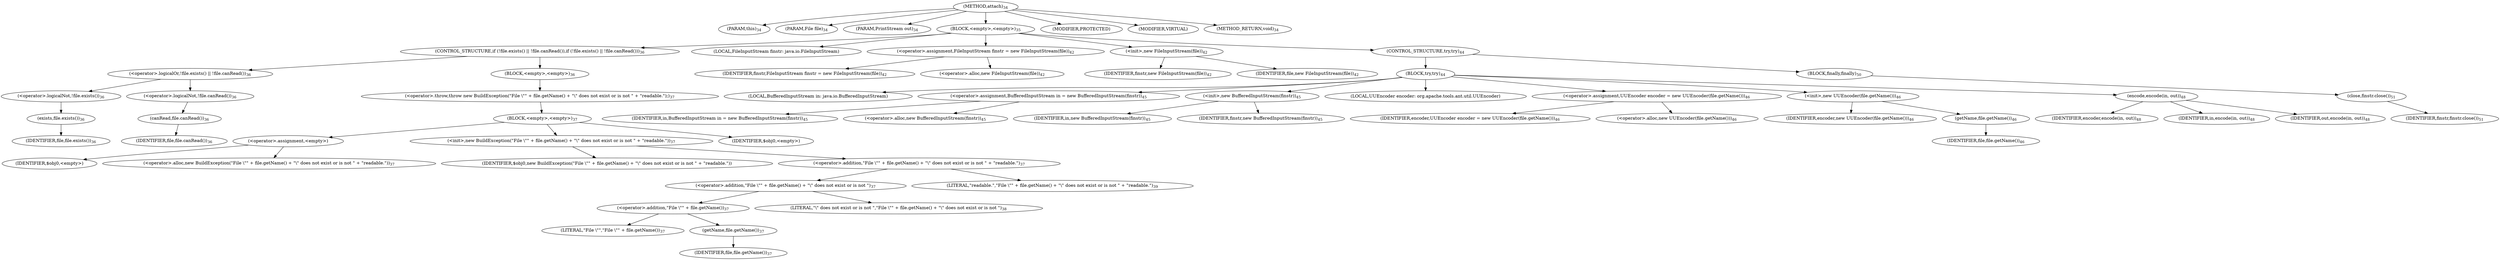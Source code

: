 digraph "attach" {  
"13" [label = <(METHOD,attach)<SUB>34</SUB>> ]
"14" [label = <(PARAM,this)<SUB>34</SUB>> ]
"15" [label = <(PARAM,File file)<SUB>34</SUB>> ]
"16" [label = <(PARAM,PrintStream out)<SUB>34</SUB>> ]
"17" [label = <(BLOCK,&lt;empty&gt;,&lt;empty&gt;)<SUB>35</SUB>> ]
"18" [label = <(CONTROL_STRUCTURE,if (!file.exists() || !file.canRead()),if (!file.exists() || !file.canRead()))<SUB>36</SUB>> ]
"19" [label = <(&lt;operator&gt;.logicalOr,!file.exists() || !file.canRead())<SUB>36</SUB>> ]
"20" [label = <(&lt;operator&gt;.logicalNot,!file.exists())<SUB>36</SUB>> ]
"21" [label = <(exists,file.exists())<SUB>36</SUB>> ]
"22" [label = <(IDENTIFIER,file,file.exists())<SUB>36</SUB>> ]
"23" [label = <(&lt;operator&gt;.logicalNot,!file.canRead())<SUB>36</SUB>> ]
"24" [label = <(canRead,file.canRead())<SUB>36</SUB>> ]
"25" [label = <(IDENTIFIER,file,file.canRead())<SUB>36</SUB>> ]
"26" [label = <(BLOCK,&lt;empty&gt;,&lt;empty&gt;)<SUB>36</SUB>> ]
"27" [label = <(&lt;operator&gt;.throw,throw new BuildException(&quot;File \&quot;&quot; + file.getName() + &quot;\&quot; does not exist or is not &quot; + &quot;readable.&quot;);)<SUB>37</SUB>> ]
"28" [label = <(BLOCK,&lt;empty&gt;,&lt;empty&gt;)<SUB>37</SUB>> ]
"29" [label = <(&lt;operator&gt;.assignment,&lt;empty&gt;)> ]
"30" [label = <(IDENTIFIER,$obj0,&lt;empty&gt;)> ]
"31" [label = <(&lt;operator&gt;.alloc,new BuildException(&quot;File \&quot;&quot; + file.getName() + &quot;\&quot; does not exist or is not &quot; + &quot;readable.&quot;))<SUB>37</SUB>> ]
"32" [label = <(&lt;init&gt;,new BuildException(&quot;File \&quot;&quot; + file.getName() + &quot;\&quot; does not exist or is not &quot; + &quot;readable.&quot;))<SUB>37</SUB>> ]
"33" [label = <(IDENTIFIER,$obj0,new BuildException(&quot;File \&quot;&quot; + file.getName() + &quot;\&quot; does not exist or is not &quot; + &quot;readable.&quot;))> ]
"34" [label = <(&lt;operator&gt;.addition,&quot;File \&quot;&quot; + file.getName() + &quot;\&quot; does not exist or is not &quot; + &quot;readable.&quot;)<SUB>37</SUB>> ]
"35" [label = <(&lt;operator&gt;.addition,&quot;File \&quot;&quot; + file.getName() + &quot;\&quot; does not exist or is not &quot;)<SUB>37</SUB>> ]
"36" [label = <(&lt;operator&gt;.addition,&quot;File \&quot;&quot; + file.getName())<SUB>37</SUB>> ]
"37" [label = <(LITERAL,&quot;File \&quot;&quot;,&quot;File \&quot;&quot; + file.getName())<SUB>37</SUB>> ]
"38" [label = <(getName,file.getName())<SUB>37</SUB>> ]
"39" [label = <(IDENTIFIER,file,file.getName())<SUB>37</SUB>> ]
"40" [label = <(LITERAL,&quot;\&quot; does not exist or is not &quot;,&quot;File \&quot;&quot; + file.getName() + &quot;\&quot; does not exist or is not &quot;)<SUB>38</SUB>> ]
"41" [label = <(LITERAL,&quot;readable.&quot;,&quot;File \&quot;&quot; + file.getName() + &quot;\&quot; does not exist or is not &quot; + &quot;readable.&quot;)<SUB>39</SUB>> ]
"42" [label = <(IDENTIFIER,$obj0,&lt;empty&gt;)> ]
"4" [label = <(LOCAL,FileInputStream finstr: java.io.FileInputStream)> ]
"43" [label = <(&lt;operator&gt;.assignment,FileInputStream finstr = new FileInputStream(file))<SUB>42</SUB>> ]
"44" [label = <(IDENTIFIER,finstr,FileInputStream finstr = new FileInputStream(file))<SUB>42</SUB>> ]
"45" [label = <(&lt;operator&gt;.alloc,new FileInputStream(file))<SUB>42</SUB>> ]
"46" [label = <(&lt;init&gt;,new FileInputStream(file))<SUB>42</SUB>> ]
"3" [label = <(IDENTIFIER,finstr,new FileInputStream(file))<SUB>42</SUB>> ]
"47" [label = <(IDENTIFIER,file,new FileInputStream(file))<SUB>42</SUB>> ]
"48" [label = <(CONTROL_STRUCTURE,try,try)<SUB>44</SUB>> ]
"49" [label = <(BLOCK,try,try)<SUB>44</SUB>> ]
"6" [label = <(LOCAL,BufferedInputStream in: java.io.BufferedInputStream)> ]
"50" [label = <(&lt;operator&gt;.assignment,BufferedInputStream in = new BufferedInputStream(finstr))<SUB>45</SUB>> ]
"51" [label = <(IDENTIFIER,in,BufferedInputStream in = new BufferedInputStream(finstr))<SUB>45</SUB>> ]
"52" [label = <(&lt;operator&gt;.alloc,new BufferedInputStream(finstr))<SUB>45</SUB>> ]
"53" [label = <(&lt;init&gt;,new BufferedInputStream(finstr))<SUB>45</SUB>> ]
"5" [label = <(IDENTIFIER,in,new BufferedInputStream(finstr))<SUB>45</SUB>> ]
"54" [label = <(IDENTIFIER,finstr,new BufferedInputStream(finstr))<SUB>45</SUB>> ]
"8" [label = <(LOCAL,UUEncoder encoder: org.apache.tools.ant.util.UUEncoder)> ]
"55" [label = <(&lt;operator&gt;.assignment,UUEncoder encoder = new UUEncoder(file.getName()))<SUB>46</SUB>> ]
"56" [label = <(IDENTIFIER,encoder,UUEncoder encoder = new UUEncoder(file.getName()))<SUB>46</SUB>> ]
"57" [label = <(&lt;operator&gt;.alloc,new UUEncoder(file.getName()))<SUB>46</SUB>> ]
"58" [label = <(&lt;init&gt;,new UUEncoder(file.getName()))<SUB>46</SUB>> ]
"7" [label = <(IDENTIFIER,encoder,new UUEncoder(file.getName()))<SUB>46</SUB>> ]
"59" [label = <(getName,file.getName())<SUB>46</SUB>> ]
"60" [label = <(IDENTIFIER,file,file.getName())<SUB>46</SUB>> ]
"61" [label = <(encode,encode(in, out))<SUB>48</SUB>> ]
"62" [label = <(IDENTIFIER,encoder,encode(in, out))<SUB>48</SUB>> ]
"63" [label = <(IDENTIFIER,in,encode(in, out))<SUB>48</SUB>> ]
"64" [label = <(IDENTIFIER,out,encode(in, out))<SUB>48</SUB>> ]
"65" [label = <(BLOCK,finally,finally)<SUB>50</SUB>> ]
"66" [label = <(close,finstr.close())<SUB>51</SUB>> ]
"67" [label = <(IDENTIFIER,finstr,finstr.close())<SUB>51</SUB>> ]
"68" [label = <(MODIFIER,PROTECTED)> ]
"69" [label = <(MODIFIER,VIRTUAL)> ]
"70" [label = <(METHOD_RETURN,void)<SUB>34</SUB>> ]
  "13" -> "14" 
  "13" -> "15" 
  "13" -> "16" 
  "13" -> "17" 
  "13" -> "68" 
  "13" -> "69" 
  "13" -> "70" 
  "17" -> "18" 
  "17" -> "4" 
  "17" -> "43" 
  "17" -> "46" 
  "17" -> "48" 
  "18" -> "19" 
  "18" -> "26" 
  "19" -> "20" 
  "19" -> "23" 
  "20" -> "21" 
  "21" -> "22" 
  "23" -> "24" 
  "24" -> "25" 
  "26" -> "27" 
  "27" -> "28" 
  "28" -> "29" 
  "28" -> "32" 
  "28" -> "42" 
  "29" -> "30" 
  "29" -> "31" 
  "32" -> "33" 
  "32" -> "34" 
  "34" -> "35" 
  "34" -> "41" 
  "35" -> "36" 
  "35" -> "40" 
  "36" -> "37" 
  "36" -> "38" 
  "38" -> "39" 
  "43" -> "44" 
  "43" -> "45" 
  "46" -> "3" 
  "46" -> "47" 
  "48" -> "49" 
  "48" -> "65" 
  "49" -> "6" 
  "49" -> "50" 
  "49" -> "53" 
  "49" -> "8" 
  "49" -> "55" 
  "49" -> "58" 
  "49" -> "61" 
  "50" -> "51" 
  "50" -> "52" 
  "53" -> "5" 
  "53" -> "54" 
  "55" -> "56" 
  "55" -> "57" 
  "58" -> "7" 
  "58" -> "59" 
  "59" -> "60" 
  "61" -> "62" 
  "61" -> "63" 
  "61" -> "64" 
  "65" -> "66" 
  "66" -> "67" 
}
